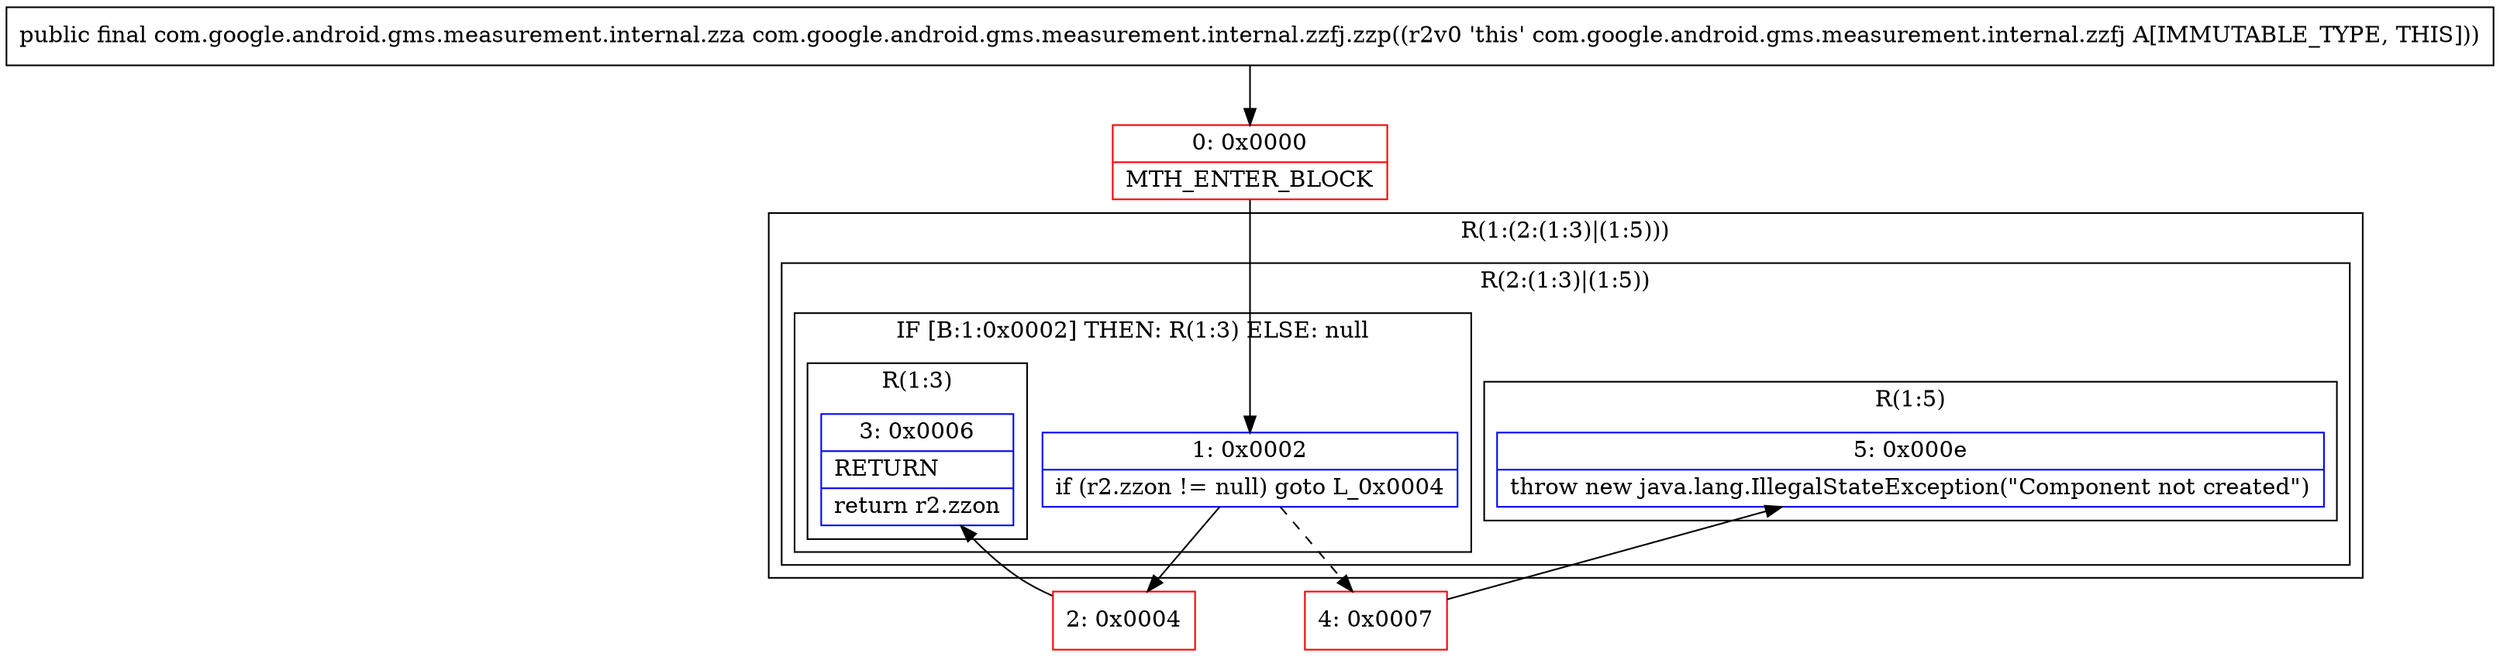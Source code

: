 digraph "CFG forcom.google.android.gms.measurement.internal.zzfj.zzp()Lcom\/google\/android\/gms\/measurement\/internal\/zza;" {
subgraph cluster_Region_44374793 {
label = "R(1:(2:(1:3)|(1:5)))";
node [shape=record,color=blue];
subgraph cluster_Region_1634156827 {
label = "R(2:(1:3)|(1:5))";
node [shape=record,color=blue];
subgraph cluster_IfRegion_417844396 {
label = "IF [B:1:0x0002] THEN: R(1:3) ELSE: null";
node [shape=record,color=blue];
Node_1 [shape=record,label="{1\:\ 0x0002|if (r2.zzon != null) goto L_0x0004\l}"];
subgraph cluster_Region_1015215498 {
label = "R(1:3)";
node [shape=record,color=blue];
Node_3 [shape=record,label="{3\:\ 0x0006|RETURN\l|return r2.zzon\l}"];
}
}
subgraph cluster_Region_374721600 {
label = "R(1:5)";
node [shape=record,color=blue];
Node_5 [shape=record,label="{5\:\ 0x000e|throw new java.lang.IllegalStateException(\"Component not created\")\l}"];
}
}
}
Node_0 [shape=record,color=red,label="{0\:\ 0x0000|MTH_ENTER_BLOCK\l}"];
Node_2 [shape=record,color=red,label="{2\:\ 0x0004}"];
Node_4 [shape=record,color=red,label="{4\:\ 0x0007}"];
MethodNode[shape=record,label="{public final com.google.android.gms.measurement.internal.zza com.google.android.gms.measurement.internal.zzfj.zzp((r2v0 'this' com.google.android.gms.measurement.internal.zzfj A[IMMUTABLE_TYPE, THIS])) }"];
MethodNode -> Node_0;
Node_1 -> Node_2;
Node_1 -> Node_4[style=dashed];
Node_0 -> Node_1;
Node_2 -> Node_3;
Node_4 -> Node_5;
}

